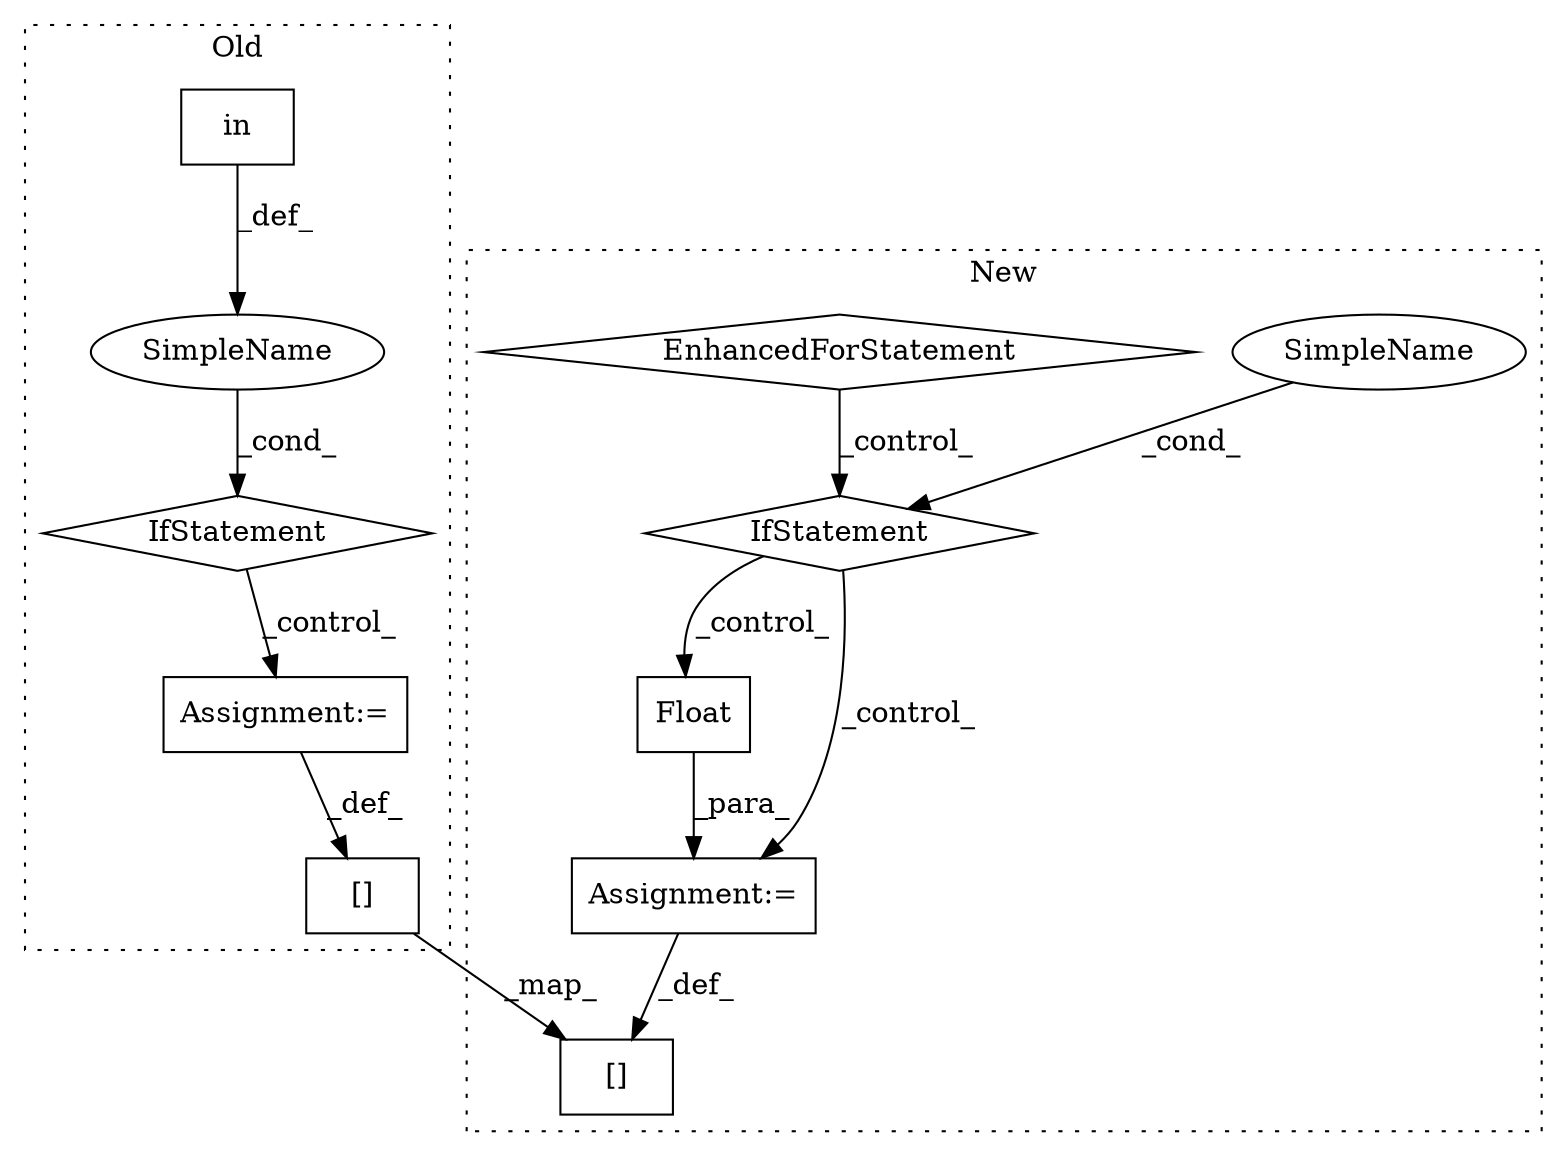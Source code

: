 digraph G {
subgraph cluster0 {
1 [label="in" a="105" s="6255" l="15" shape="box"];
3 [label="IfStatement" a="25" s="6245,6270" l="10,2" shape="diamond"];
7 [label="Assignment:=" a="7" s="6295" l="1" shape="box"];
8 [label="SimpleName" a="42" s="" l="" shape="ellipse"];
11 [label="[]" a="2" s="7218,7230" l="5,1" shape="box"];
label = "Old";
style="dotted";
}
subgraph cluster1 {
2 [label="Float" a="32" s="6503,6510" l="6,1" shape="box"];
4 [label="Assignment:=" a="7" s="6483" l="20" shape="box"];
5 [label="IfStatement" a="25" s="6361,6385" l="12,2" shape="diamond"];
6 [label="SimpleName" a="42" s="" l="" shape="ellipse"];
9 [label="EnhancedForStatement" a="70" s="6209,6349" l="57,2" shape="diamond"];
10 [label="[]" a="2" s="7526,7538" l="5,1" shape="box"];
label = "New";
style="dotted";
}
1 -> 8 [label="_def_"];
2 -> 4 [label="_para_"];
3 -> 7 [label="_control_"];
4 -> 10 [label="_def_"];
5 -> 2 [label="_control_"];
5 -> 4 [label="_control_"];
6 -> 5 [label="_cond_"];
7 -> 11 [label="_def_"];
8 -> 3 [label="_cond_"];
9 -> 5 [label="_control_"];
11 -> 10 [label="_map_"];
}
